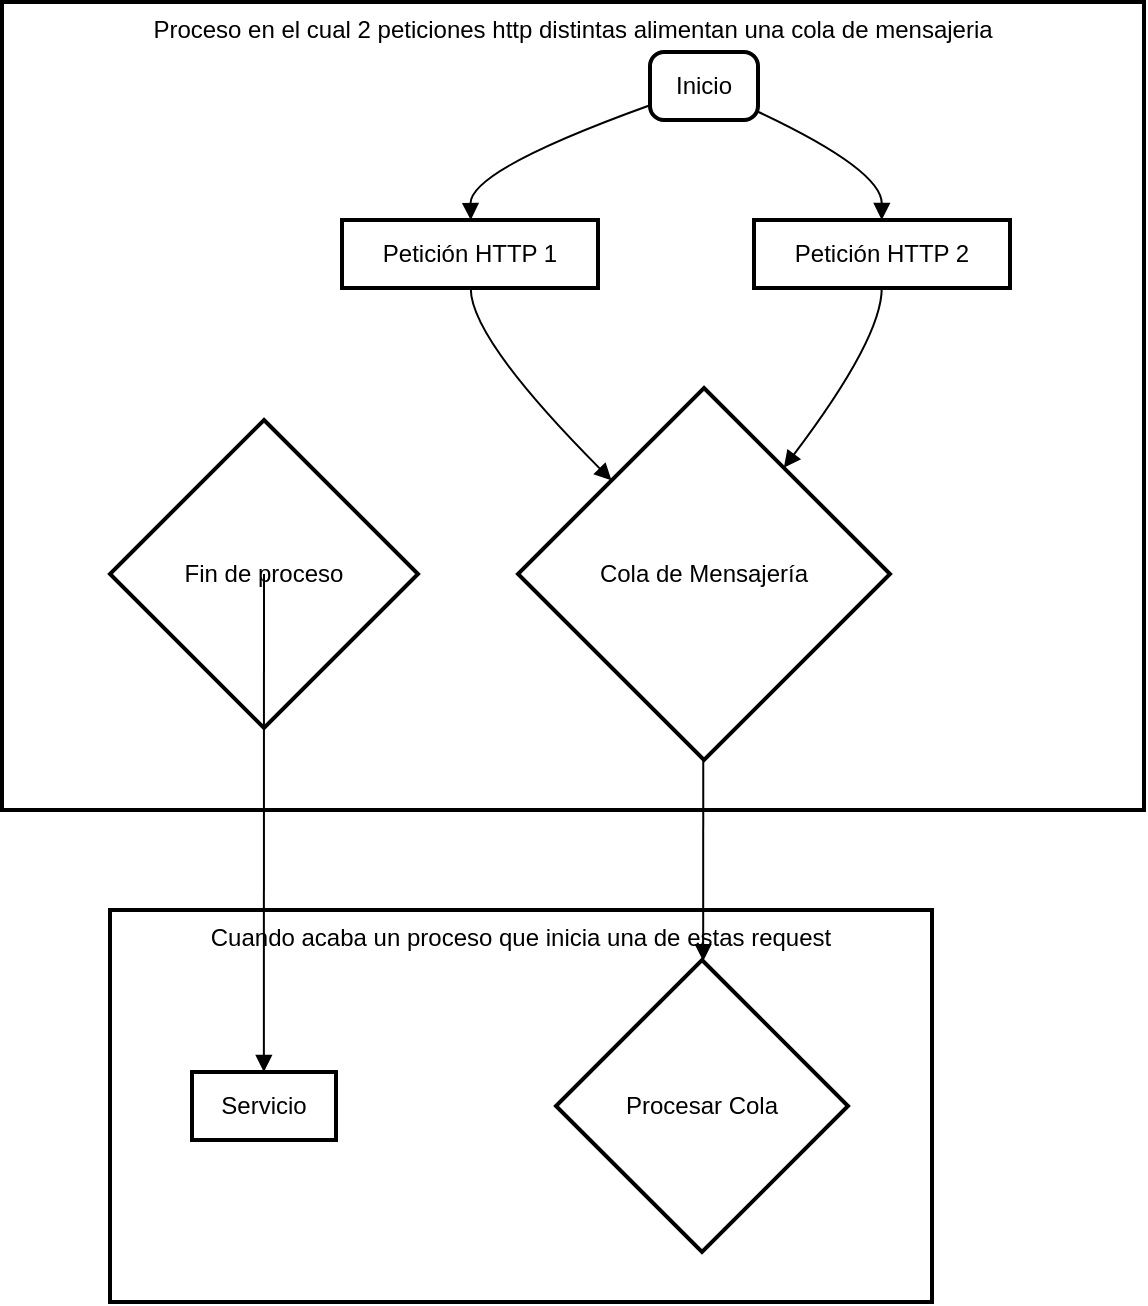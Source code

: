 <mxfile version="24.2.1" type="github">
  <diagram name="Página-1" id="UvlTrTqpwifR-T7z9jxH">
    <mxGraphModel>
      <root>
        <mxCell id="0" />
        <mxCell id="1" parent="0" />
        <mxCell id="2" value="Cuando acaba un proceso que inicia una de estas request" style="whiteSpace=wrap;strokeWidth=2;verticalAlign=top;" vertex="1" parent="1">
          <mxGeometry x="35" y="454" width="411" height="196" as="geometry" />
        </mxCell>
        <mxCell id="3" value="Servicio" style="whiteSpace=wrap;strokeWidth=2;" vertex="1" parent="1">
          <mxGeometry x="76" y="535" width="72" height="34" as="geometry" />
        </mxCell>
        <mxCell id="4" value="Procesar Cola" style="rhombus;strokeWidth=2;whiteSpace=wrap;" vertex="1" parent="1">
          <mxGeometry x="258" y="479" width="146" height="146" as="geometry" />
        </mxCell>
        <mxCell id="5" value="Proceso en el cual 2 peticiones http distintas alimentan una cola de mensajeria" style="whiteSpace=wrap;strokeWidth=2;verticalAlign=top;" vertex="1" parent="1">
          <mxGeometry x="-19" width="571" height="404" as="geometry" />
        </mxCell>
        <mxCell id="6" value="Inicio" style="rounded=1;absoluteArcSize=1;arcSize=14;whiteSpace=wrap;strokeWidth=2;" vertex="1" parent="1">
          <mxGeometry x="305" y="25" width="54" height="34" as="geometry" />
        </mxCell>
        <mxCell id="7" value="Petición HTTP 1" style="whiteSpace=wrap;strokeWidth=2;" vertex="1" parent="1">
          <mxGeometry x="151" y="109" width="128" height="34" as="geometry" />
        </mxCell>
        <mxCell id="8" value="Petición HTTP 2" style="whiteSpace=wrap;strokeWidth=2;" vertex="1" parent="1">
          <mxGeometry x="357" y="109" width="128" height="34" as="geometry" />
        </mxCell>
        <mxCell id="9" value="Cola de Mensajería" style="rhombus;strokeWidth=2;whiteSpace=wrap;" vertex="1" parent="1">
          <mxGeometry x="239" y="193" width="186" height="186" as="geometry" />
        </mxCell>
        <mxCell id="10" value="Fin de proceso" style="rhombus;strokeWidth=2;whiteSpace=wrap;" vertex="1" parent="1">
          <mxGeometry x="35" y="209" width="154" height="154" as="geometry" />
        </mxCell>
        <mxCell id="11" value="" style="curved=1;startArrow=none;endArrow=block;exitX=-0.009;exitY=0.788;entryX=0.503;entryY=0;" edge="1" parent="1" source="6" target="7">
          <mxGeometry relative="1" as="geometry">
            <Array as="points">
              <mxPoint x="215" y="84" />
            </Array>
          </mxGeometry>
        </mxCell>
        <mxCell id="12" value="" style="curved=1;startArrow=none;endArrow=block;exitX=0.996;exitY=0.876;entryX=0.499;entryY=0;" edge="1" parent="1" source="6" target="8">
          <mxGeometry relative="1" as="geometry">
            <Array as="points">
              <mxPoint x="421" y="84" />
            </Array>
          </mxGeometry>
        </mxCell>
        <mxCell id="13" value="" style="curved=1;startArrow=none;endArrow=block;exitX=0.503;exitY=1;entryX=0.006;entryY=0;" edge="1" parent="1" source="7" target="9">
          <mxGeometry relative="1" as="geometry">
            <Array as="points">
              <mxPoint x="215" y="168" />
            </Array>
          </mxGeometry>
        </mxCell>
        <mxCell id="14" value="" style="curved=1;startArrow=none;endArrow=block;exitX=0.499;exitY=1;entryX=0.876;entryY=0;" edge="1" parent="1" source="8" target="9">
          <mxGeometry relative="1" as="geometry">
            <Array as="points">
              <mxPoint x="421" y="168" />
            </Array>
          </mxGeometry>
        </mxCell>
        <mxCell id="15" value="" style="curved=1;startArrow=none;endArrow=block;exitX=0.499;exitY=0.998;entryX=0.499;entryY=-0.004;" edge="1" parent="1" source="10" target="3">
          <mxGeometry relative="1" as="geometry">
            <Array as="points" />
          </mxGeometry>
        </mxCell>
        <mxCell id="16" value="" style="curved=1;startArrow=none;endArrow=block;exitX=0.498;exitY=0.998;entryX=0.504;entryY=-0.002;" edge="1" parent="1" source="9" target="4">
          <mxGeometry relative="1" as="geometry">
            <Array as="points" />
          </mxGeometry>
        </mxCell>
      </root>
    </mxGraphModel>
  </diagram>
</mxfile>
